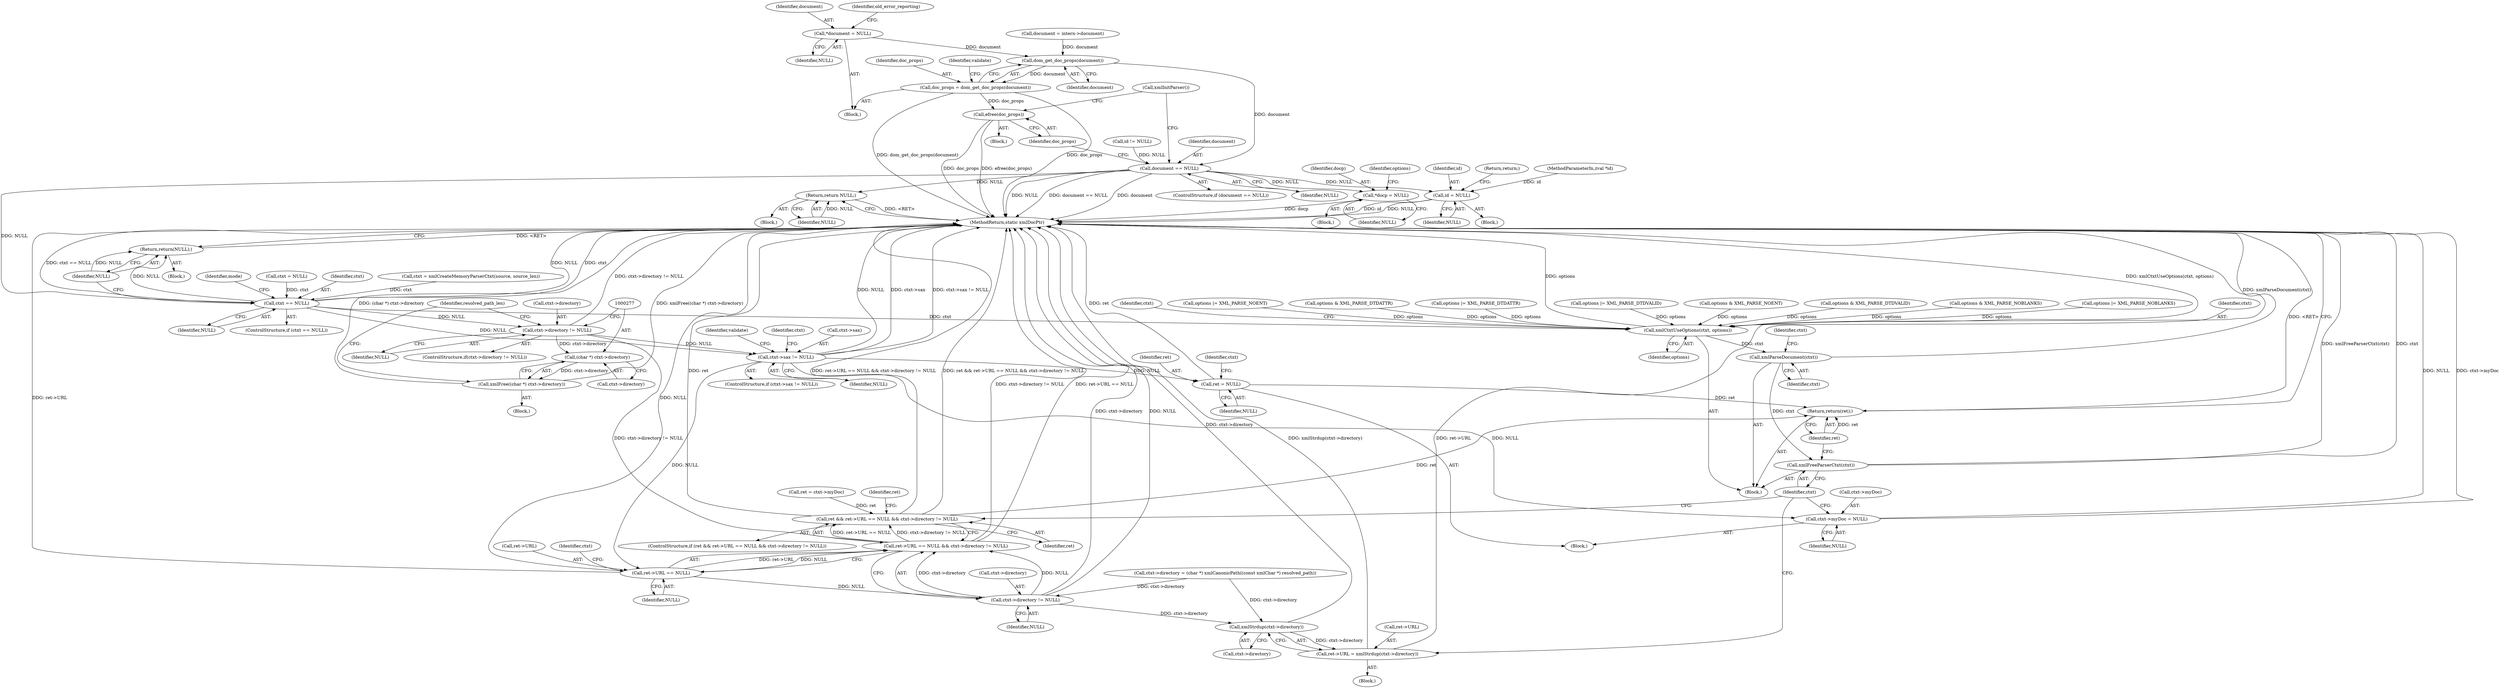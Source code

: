 digraph "0_php_4435b9142ff9813845d5c97ab29a5d637bedb257@pointer" {
"1000159" [label="(Call,*document = NULL)"];
"1000189" [label="(Call,dom_get_doc_props(document))"];
"1000187" [label="(Call,doc_props = dom_get_doc_props(document))"];
"1000221" [label="(Call,efree(doc_props))"];
"1000217" [label="(Call,document == NULL)"];
"1000234" [label="(Return,return NULL;)"];
"1000249" [label="(Call,ctxt == NULL)"];
"1000253" [label="(Return,return(NULL);)"];
"1000269" [label="(Call,ctxt->directory != NULL)"];
"1000276" [label="(Call,(char *) ctxt->directory)"];
"1000275" [label="(Call,xmlFree((char *) ctxt->directory))"];
"1000330" [label="(Call,ctxt->sax != NULL)"];
"1000444" [label="(Call,ret->URL == NULL)"];
"1000443" [label="(Call,ret->URL == NULL && ctxt->directory != NULL)"];
"1000441" [label="(Call,ret && ret->URL == NULL && ctxt->directory != NULL)"];
"1000479" [label="(Return,return(ret);)"];
"1000449" [label="(Call,ctxt->directory != NULL)"];
"1000459" [label="(Call,xmlStrdup(ctxt->directory))"];
"1000455" [label="(Call,ret->URL = xmlStrdup(ctxt->directory))"];
"1000465" [label="(Call,ret = NULL)"];
"1000472" [label="(Call,ctxt->myDoc = NULL)"];
"1000396" [label="(Call,xmlCtxtUseOptions(ctxt, options))"];
"1000417" [label="(Call,xmlParseDocument(ctxt))"];
"1000477" [label="(Call,xmlFreeParserCtxt(ctxt))"];
"1000484" [label="(Call,*docp = NULL)"];
"1000502" [label="(Call,id = NULL)"];
"1000448" [label="(Identifier,NULL)"];
"1000305" [label="(Call,ctxt->directory = (char *) xmlCanonicPath((const xmlChar *) resolved_path))"];
"1000480" [label="(Identifier,ret)"];
"1000222" [label="(Identifier,doc_props)"];
"1000153" [label="(Call,ctxt = NULL)"];
"1000235" [label="(Identifier,NULL)"];
"1000358" [label="(Call,options |= XML_PARSE_DTDVALID)"];
"1000467" [label="(Identifier,NULL)"];
"1000485" [label="(Identifier,docp)"];
"1000472" [label="(Call,ctxt->myDoc = NULL)"];
"1000496" [label="(Identifier,options)"];
"1000506" [label="(Return,return;)"];
"1000216" [label="(ControlStructure,if (document == NULL))"];
"1000454" [label="(Block,)"];
"1000376" [label="(Call,options & XML_PARSE_NOENT)"];
"1000443" [label="(Call,ret->URL == NULL && ctxt->directory != NULL)"];
"1000234" [label="(Return,return NULL;)"];
"1000354" [label="(Call,options & XML_PARSE_DTDVALID)"];
"1000217" [label="(Call,document == NULL)"];
"1000460" [label="(Call,ctxt->directory)"];
"1000453" [label="(Identifier,NULL)"];
"1000268" [label="(ControlStructure,if(ctxt->directory != NULL))"];
"1000250" [label="(Identifier,ctxt)"];
"1000422" [label="(Identifier,ctxt)"];
"1001428" [label="(MethodReturn,static xmlDocPtr)"];
"1000445" [label="(Call,ret->URL)"];
"1000145" [label="(MethodParameterIn,zval *id)"];
"1000219" [label="(Identifier,NULL)"];
"1000269" [label="(Call,ctxt->directory != NULL)"];
"1000228" [label="(Block,)"];
"1000473" [label="(Call,ctxt->myDoc)"];
"1000455" [label="(Call,ret->URL = xmlStrdup(ctxt->directory))"];
"1000389" [label="(Call,options & XML_PARSE_NOBLANKS)"];
"1000396" [label="(Call,xmlCtxtUseOptions(ctxt, options))"];
"1000329" [label="(ControlStructure,if (ctxt->sax != NULL))"];
"1000233" [label="(Block,)"];
"1000278" [label="(Call,ctxt->directory)"];
"1000457" [label="(Identifier,ret)"];
"1000249" [label="(Call,ctxt == NULL)"];
"1000192" [label="(Identifier,validate)"];
"1000504" [label="(Identifier,NULL)"];
"1000187" [label="(Call,doc_props = dom_get_doc_props(document))"];
"1000270" [label="(Call,ctxt->directory)"];
"1000451" [label="(Identifier,ctxt)"];
"1000478" [label="(Identifier,ctxt)"];
"1000466" [label="(Identifier,ret)"];
"1000273" [label="(Identifier,NULL)"];
"1000161" [label="(Identifier,NULL)"];
"1000393" [label="(Call,options |= XML_PARSE_NOBLANKS)"];
"1000464" [label="(Block,)"];
"1000182" [label="(Call,document = intern->document)"];
"1000398" [label="(Identifier,options)"];
"1000456" [label="(Call,ret->URL)"];
"1000221" [label="(Call,efree(doc_props))"];
"1000397" [label="(Identifier,ctxt)"];
"1000502" [label="(Call,id = NULL)"];
"1000220" [label="(Block,)"];
"1000188" [label="(Identifier,doc_props)"];
"1000159" [label="(Call,*document = NULL)"];
"1000189" [label="(Call,dom_get_doc_props(document))"];
"1000470" [label="(Identifier,ctxt)"];
"1000484" [label="(Call,*docp = NULL)"];
"1000486" [label="(Identifier,NULL)"];
"1000254" [label="(Identifier,NULL)"];
"1000276" [label="(Call,(char *) ctxt->directory)"];
"1000501" [label="(Block,)"];
"1000150" [label="(Block,)"];
"1000190" [label="(Identifier,document)"];
"1000465" [label="(Call,ret = NULL)"];
"1000401" [label="(Identifier,ctxt)"];
"1000160" [label="(Identifier,document)"];
"1000218" [label="(Identifier,document)"];
"1000275" [label="(Call,xmlFree((char *) ctxt->directory))"];
"1000282" [label="(Identifier,resolved_path_len)"];
"1000178" [label="(Call,id != NULL)"];
"1000243" [label="(Call,ctxt = xmlCreateMemoryParserCtxt(source, source_len))"];
"1000253" [label="(Return,return(NULL);)"];
"1000426" [label="(Call,ret = ctxt->myDoc)"];
"1000479" [label="(Return,return(ret);)"];
"1000352" [label="(Identifier,validate)"];
"1000440" [label="(ControlStructure,if (ret && ret->URL == NULL && ctxt->directory != NULL))"];
"1000334" [label="(Identifier,NULL)"];
"1000477" [label="(Call,xmlFreeParserCtxt(ctxt))"];
"1000380" [label="(Call,options |= XML_PARSE_NOENT)"];
"1000257" [label="(Identifier,mode)"];
"1000330" [label="(Call,ctxt->sax != NULL)"];
"1000444" [label="(Call,ret->URL == NULL)"];
"1000459" [label="(Call,xmlStrdup(ctxt->directory))"];
"1000449" [label="(Call,ctxt->directory != NULL)"];
"1000365" [label="(Call,options & XML_PARSE_DTDATTR)"];
"1000369" [label="(Call,options |= XML_PARSE_DTDATTR)"];
"1000252" [label="(Block,)"];
"1000339" [label="(Identifier,ctxt)"];
"1000503" [label="(Identifier,id)"];
"1000441" [label="(Call,ret && ret->URL == NULL && ctxt->directory != NULL)"];
"1000442" [label="(Identifier,ret)"];
"1000223" [label="(Call,xmlInitParser())"];
"1000170" [label="(Identifier,old_error_reporting)"];
"1000331" [label="(Call,ctxt->sax)"];
"1000274" [label="(Block,)"];
"1000476" [label="(Identifier,NULL)"];
"1000251" [label="(Identifier,NULL)"];
"1000417" [label="(Call,xmlParseDocument(ctxt))"];
"1000450" [label="(Call,ctxt->directory)"];
"1000248" [label="(ControlStructure,if (ctxt == NULL))"];
"1000481" [label="(Block,)"];
"1000418" [label="(Identifier,ctxt)"];
"1000159" -> "1000150"  [label="AST: "];
"1000159" -> "1000161"  [label="CFG: "];
"1000160" -> "1000159"  [label="AST: "];
"1000161" -> "1000159"  [label="AST: "];
"1000170" -> "1000159"  [label="CFG: "];
"1000159" -> "1000189"  [label="DDG: document"];
"1000189" -> "1000187"  [label="AST: "];
"1000189" -> "1000190"  [label="CFG: "];
"1000190" -> "1000189"  [label="AST: "];
"1000187" -> "1000189"  [label="CFG: "];
"1000189" -> "1000187"  [label="DDG: document"];
"1000182" -> "1000189"  [label="DDG: document"];
"1000189" -> "1000217"  [label="DDG: document"];
"1000187" -> "1000150"  [label="AST: "];
"1000188" -> "1000187"  [label="AST: "];
"1000192" -> "1000187"  [label="CFG: "];
"1000187" -> "1001428"  [label="DDG: doc_props"];
"1000187" -> "1001428"  [label="DDG: dom_get_doc_props(document)"];
"1000187" -> "1000221"  [label="DDG: doc_props"];
"1000221" -> "1000220"  [label="AST: "];
"1000221" -> "1000222"  [label="CFG: "];
"1000222" -> "1000221"  [label="AST: "];
"1000223" -> "1000221"  [label="CFG: "];
"1000221" -> "1001428"  [label="DDG: efree(doc_props)"];
"1000221" -> "1001428"  [label="DDG: doc_props"];
"1000217" -> "1000216"  [label="AST: "];
"1000217" -> "1000219"  [label="CFG: "];
"1000218" -> "1000217"  [label="AST: "];
"1000219" -> "1000217"  [label="AST: "];
"1000222" -> "1000217"  [label="CFG: "];
"1000223" -> "1000217"  [label="CFG: "];
"1000217" -> "1001428"  [label="DDG: NULL"];
"1000217" -> "1001428"  [label="DDG: document == NULL"];
"1000217" -> "1001428"  [label="DDG: document"];
"1000178" -> "1000217"  [label="DDG: NULL"];
"1000217" -> "1000234"  [label="DDG: NULL"];
"1000217" -> "1000249"  [label="DDG: NULL"];
"1000217" -> "1000484"  [label="DDG: NULL"];
"1000217" -> "1000502"  [label="DDG: NULL"];
"1000234" -> "1000233"  [label="AST: "];
"1000234" -> "1000235"  [label="CFG: "];
"1000235" -> "1000234"  [label="AST: "];
"1001428" -> "1000234"  [label="CFG: "];
"1000234" -> "1001428"  [label="DDG: <RET>"];
"1000235" -> "1000234"  [label="DDG: NULL"];
"1000249" -> "1000248"  [label="AST: "];
"1000249" -> "1000251"  [label="CFG: "];
"1000250" -> "1000249"  [label="AST: "];
"1000251" -> "1000249"  [label="AST: "];
"1000254" -> "1000249"  [label="CFG: "];
"1000257" -> "1000249"  [label="CFG: "];
"1000249" -> "1001428"  [label="DDG: NULL"];
"1000249" -> "1001428"  [label="DDG: ctxt"];
"1000249" -> "1001428"  [label="DDG: ctxt == NULL"];
"1000153" -> "1000249"  [label="DDG: ctxt"];
"1000243" -> "1000249"  [label="DDG: ctxt"];
"1000249" -> "1000253"  [label="DDG: NULL"];
"1000249" -> "1000269"  [label="DDG: NULL"];
"1000249" -> "1000330"  [label="DDG: NULL"];
"1000249" -> "1000396"  [label="DDG: ctxt"];
"1000253" -> "1000252"  [label="AST: "];
"1000253" -> "1000254"  [label="CFG: "];
"1000254" -> "1000253"  [label="AST: "];
"1001428" -> "1000253"  [label="CFG: "];
"1000253" -> "1001428"  [label="DDG: <RET>"];
"1000254" -> "1000253"  [label="DDG: NULL"];
"1000269" -> "1000268"  [label="AST: "];
"1000269" -> "1000273"  [label="CFG: "];
"1000270" -> "1000269"  [label="AST: "];
"1000273" -> "1000269"  [label="AST: "];
"1000277" -> "1000269"  [label="CFG: "];
"1000282" -> "1000269"  [label="CFG: "];
"1000269" -> "1001428"  [label="DDG: ctxt->directory != NULL"];
"1000269" -> "1000276"  [label="DDG: ctxt->directory"];
"1000269" -> "1000330"  [label="DDG: NULL"];
"1000269" -> "1000443"  [label="DDG: ctxt->directory != NULL"];
"1000276" -> "1000275"  [label="AST: "];
"1000276" -> "1000278"  [label="CFG: "];
"1000277" -> "1000276"  [label="AST: "];
"1000278" -> "1000276"  [label="AST: "];
"1000275" -> "1000276"  [label="CFG: "];
"1000276" -> "1000275"  [label="DDG: ctxt->directory"];
"1000275" -> "1000274"  [label="AST: "];
"1000282" -> "1000275"  [label="CFG: "];
"1000275" -> "1001428"  [label="DDG: xmlFree((char *) ctxt->directory)"];
"1000275" -> "1001428"  [label="DDG: (char *) ctxt->directory"];
"1000330" -> "1000329"  [label="AST: "];
"1000330" -> "1000334"  [label="CFG: "];
"1000331" -> "1000330"  [label="AST: "];
"1000334" -> "1000330"  [label="AST: "];
"1000339" -> "1000330"  [label="CFG: "];
"1000352" -> "1000330"  [label="CFG: "];
"1000330" -> "1001428"  [label="DDG: NULL"];
"1000330" -> "1001428"  [label="DDG: ctxt->sax"];
"1000330" -> "1001428"  [label="DDG: ctxt->sax != NULL"];
"1000330" -> "1000444"  [label="DDG: NULL"];
"1000330" -> "1000465"  [label="DDG: NULL"];
"1000330" -> "1000472"  [label="DDG: NULL"];
"1000444" -> "1000443"  [label="AST: "];
"1000444" -> "1000448"  [label="CFG: "];
"1000445" -> "1000444"  [label="AST: "];
"1000448" -> "1000444"  [label="AST: "];
"1000451" -> "1000444"  [label="CFG: "];
"1000443" -> "1000444"  [label="CFG: "];
"1000444" -> "1001428"  [label="DDG: ret->URL"];
"1000444" -> "1001428"  [label="DDG: NULL"];
"1000444" -> "1000443"  [label="DDG: ret->URL"];
"1000444" -> "1000443"  [label="DDG: NULL"];
"1000444" -> "1000449"  [label="DDG: NULL"];
"1000443" -> "1000441"  [label="AST: "];
"1000443" -> "1000449"  [label="CFG: "];
"1000449" -> "1000443"  [label="AST: "];
"1000441" -> "1000443"  [label="CFG: "];
"1000443" -> "1001428"  [label="DDG: ctxt->directory != NULL"];
"1000443" -> "1001428"  [label="DDG: ret->URL == NULL"];
"1000443" -> "1000441"  [label="DDG: ret->URL == NULL"];
"1000443" -> "1000441"  [label="DDG: ctxt->directory != NULL"];
"1000449" -> "1000443"  [label="DDG: ctxt->directory"];
"1000449" -> "1000443"  [label="DDG: NULL"];
"1000441" -> "1000440"  [label="AST: "];
"1000441" -> "1000442"  [label="CFG: "];
"1000442" -> "1000441"  [label="AST: "];
"1000457" -> "1000441"  [label="CFG: "];
"1000478" -> "1000441"  [label="CFG: "];
"1000441" -> "1001428"  [label="DDG: ret"];
"1000441" -> "1001428"  [label="DDG: ret->URL == NULL && ctxt->directory != NULL"];
"1000441" -> "1001428"  [label="DDG: ret && ret->URL == NULL && ctxt->directory != NULL"];
"1000426" -> "1000441"  [label="DDG: ret"];
"1000441" -> "1000479"  [label="DDG: ret"];
"1000479" -> "1000228"  [label="AST: "];
"1000479" -> "1000480"  [label="CFG: "];
"1000480" -> "1000479"  [label="AST: "];
"1001428" -> "1000479"  [label="CFG: "];
"1000479" -> "1001428"  [label="DDG: <RET>"];
"1000480" -> "1000479"  [label="DDG: ret"];
"1000465" -> "1000479"  [label="DDG: ret"];
"1000449" -> "1000453"  [label="CFG: "];
"1000450" -> "1000449"  [label="AST: "];
"1000453" -> "1000449"  [label="AST: "];
"1000449" -> "1001428"  [label="DDG: ctxt->directory"];
"1000449" -> "1001428"  [label="DDG: NULL"];
"1000305" -> "1000449"  [label="DDG: ctxt->directory"];
"1000449" -> "1000459"  [label="DDG: ctxt->directory"];
"1000459" -> "1000455"  [label="AST: "];
"1000459" -> "1000460"  [label="CFG: "];
"1000460" -> "1000459"  [label="AST: "];
"1000455" -> "1000459"  [label="CFG: "];
"1000459" -> "1001428"  [label="DDG: ctxt->directory"];
"1000459" -> "1000455"  [label="DDG: ctxt->directory"];
"1000305" -> "1000459"  [label="DDG: ctxt->directory"];
"1000455" -> "1000454"  [label="AST: "];
"1000456" -> "1000455"  [label="AST: "];
"1000478" -> "1000455"  [label="CFG: "];
"1000455" -> "1001428"  [label="DDG: xmlStrdup(ctxt->directory)"];
"1000455" -> "1001428"  [label="DDG: ret->URL"];
"1000465" -> "1000464"  [label="AST: "];
"1000465" -> "1000467"  [label="CFG: "];
"1000466" -> "1000465"  [label="AST: "];
"1000467" -> "1000465"  [label="AST: "];
"1000470" -> "1000465"  [label="CFG: "];
"1000465" -> "1001428"  [label="DDG: ret"];
"1000472" -> "1000464"  [label="AST: "];
"1000472" -> "1000476"  [label="CFG: "];
"1000473" -> "1000472"  [label="AST: "];
"1000476" -> "1000472"  [label="AST: "];
"1000478" -> "1000472"  [label="CFG: "];
"1000472" -> "1001428"  [label="DDG: NULL"];
"1000472" -> "1001428"  [label="DDG: ctxt->myDoc"];
"1000396" -> "1000228"  [label="AST: "];
"1000396" -> "1000398"  [label="CFG: "];
"1000397" -> "1000396"  [label="AST: "];
"1000398" -> "1000396"  [label="AST: "];
"1000401" -> "1000396"  [label="CFG: "];
"1000396" -> "1001428"  [label="DDG: xmlCtxtUseOptions(ctxt, options)"];
"1000396" -> "1001428"  [label="DDG: options"];
"1000369" -> "1000396"  [label="DDG: options"];
"1000365" -> "1000396"  [label="DDG: options"];
"1000389" -> "1000396"  [label="DDG: options"];
"1000358" -> "1000396"  [label="DDG: options"];
"1000393" -> "1000396"  [label="DDG: options"];
"1000376" -> "1000396"  [label="DDG: options"];
"1000380" -> "1000396"  [label="DDG: options"];
"1000354" -> "1000396"  [label="DDG: options"];
"1000396" -> "1000417"  [label="DDG: ctxt"];
"1000417" -> "1000228"  [label="AST: "];
"1000417" -> "1000418"  [label="CFG: "];
"1000418" -> "1000417"  [label="AST: "];
"1000422" -> "1000417"  [label="CFG: "];
"1000417" -> "1001428"  [label="DDG: xmlParseDocument(ctxt)"];
"1000417" -> "1000477"  [label="DDG: ctxt"];
"1000477" -> "1000228"  [label="AST: "];
"1000477" -> "1000478"  [label="CFG: "];
"1000478" -> "1000477"  [label="AST: "];
"1000480" -> "1000477"  [label="CFG: "];
"1000477" -> "1001428"  [label="DDG: xmlFreeParserCtxt(ctxt)"];
"1000477" -> "1001428"  [label="DDG: ctxt"];
"1000484" -> "1000481"  [label="AST: "];
"1000484" -> "1000486"  [label="CFG: "];
"1000485" -> "1000484"  [label="AST: "];
"1000486" -> "1000484"  [label="AST: "];
"1000496" -> "1000484"  [label="CFG: "];
"1000484" -> "1001428"  [label="DDG: docp"];
"1000502" -> "1000501"  [label="AST: "];
"1000502" -> "1000504"  [label="CFG: "];
"1000503" -> "1000502"  [label="AST: "];
"1000504" -> "1000502"  [label="AST: "];
"1000506" -> "1000502"  [label="CFG: "];
"1000502" -> "1001428"  [label="DDG: id"];
"1000502" -> "1001428"  [label="DDG: NULL"];
"1000145" -> "1000502"  [label="DDG: id"];
}
